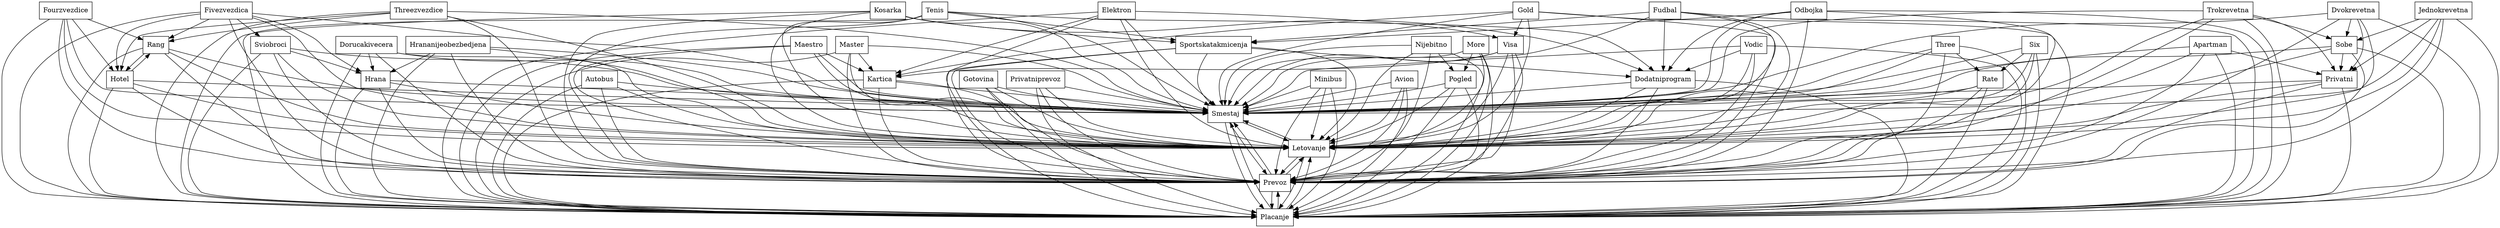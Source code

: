 digraph{
graph [rankdir=TB];
node [shape=box];
edge [arrowhead=normal];
0[label="Rang",]
1[label="Tenis",]
2[label="Smestaj",]
3[label="Elektron",]
4[label="Sviobroci",]
5[label="Autobus",]
6[label="Kosarka",]
7[label="Fudbal",]
8[label="Kartica",]
9[label="Three",]
10[label="Fivezvezdica",]
11[label="Vodic",]
12[label="Apartman",]
13[label="Maestro",]
14[label="Six",]
15[label="Dorucakivecera",]
16[label="Letovanje",]
17[label="Gold",]
18[label="Sobe",]
19[label="Master",]
20[label="Placanje",]
21[label="Hrananijeobezbedjena",]
22[label="Dvokrevetna",]
23[label="Pogled",]
24[label="Rate",]
25[label="Threezvezdice",]
26[label="Minibus",]
27[label="Visa",]
28[label="Dodatniprogram",]
29[label="Gotovina",]
30[label="Privatniprevoz",]
31[label="Nijebitno",]
32[label="Hrana",]
33[label="Hotel",]
34[label="Privatni",]
35[label="Sportskatakmicenja",]
36[label="Avion",]
37[label="Fourzvezdice",]
38[label="Prevoz",]
39[label="Jednokrevetna",]
40[label="Odbojka",]
41[label="More",]
42[label="Trokrevetna",]
0->2[label="",]
0->16[label="",]
0->20[label="",]
0->33[label="",]
0->38[label="",]
1->2[label="",]
1->16[label="",]
1->20[label="",]
1->28[label="",]
1->35[label="",]
1->38[label="",]
2->16[label="",]
2->20[label="",]
2->38[label="",]
3->2[label="",]
3->8[label="",]
3->16[label="",]
3->20[label="",]
3->27[label="",]
3->38[label="",]
4->2[label="",]
4->16[label="",]
4->20[label="",]
4->32[label="",]
4->38[label="",]
5->2[label="",]
5->16[label="",]
5->20[label="",]
5->38[label="",]
6->2[label="",]
6->16[label="",]
6->20[label="",]
6->28[label="",]
6->35[label="",]
6->38[label="",]
7->2[label="",]
7->16[label="",]
7->20[label="",]
7->28[label="",]
7->35[label="",]
7->38[label="",]
8->2[label="",]
8->16[label="",]
8->20[label="",]
8->38[label="",]
9->2[label="",]
9->16[label="",]
9->20[label="",]
9->24[label="",]
9->38[label="",]
10->0[label="",]
10->2[label="",]
10->4[label="",]
10->16[label="",]
10->20[label="",]
10->32[label="",]
10->33[label="",]
10->38[label="",]
11->2[label="",]
11->16[label="",]
11->20[label="",]
11->28[label="",]
11->38[label="",]
12->2[label="",]
12->16[label="",]
12->20[label="",]
12->34[label="",]
12->38[label="",]
13->2[label="",]
13->8[label="",]
13->16[label="",]
13->20[label="",]
13->38[label="",]
14->2[label="",]
14->16[label="",]
14->20[label="",]
14->24[label="",]
14->38[label="",]
15->2[label="",]
15->16[label="",]
15->20[label="",]
15->32[label="",]
15->38[label="",]
16->2[label="",]
16->20[label="",]
16->38[label="",]
17->2[label="",]
17->8[label="",]
17->16[label="",]
17->20[label="",]
17->27[label="",]
17->38[label="",]
18->2[label="",]
18->16[label="",]
18->20[label="",]
18->34[label="",]
18->38[label="",]
19->2[label="",]
19->8[label="",]
19->16[label="",]
19->20[label="",]
19->38[label="",]
20->2[label="",]
20->16[label="",]
20->38[label="",]
21->2[label="",]
21->16[label="",]
21->20[label="",]
21->32[label="",]
21->38[label="",]
22->2[label="",]
22->16[label="",]
22->18[label="",]
22->20[label="",]
22->34[label="",]
22->38[label="",]
23->2[label="",]
23->16[label="",]
23->20[label="",]
23->38[label="",]
24->2[label="",]
24->16[label="",]
24->20[label="",]
24->38[label="",]
25->0[label="",]
25->2[label="",]
25->16[label="",]
25->20[label="",]
25->33[label="",]
25->38[label="",]
26->2[label="",]
26->16[label="",]
26->20[label="",]
26->38[label="",]
27->2[label="",]
27->8[label="",]
27->16[label="",]
27->20[label="",]
27->38[label="",]
28->2[label="",]
28->16[label="",]
28->20[label="",]
28->38[label="",]
29->2[label="",]
29->16[label="",]
29->20[label="",]
29->38[label="",]
30->2[label="",]
30->16[label="",]
30->20[label="",]
30->38[label="",]
31->2[label="",]
31->16[label="",]
31->20[label="",]
31->23[label="",]
31->38[label="",]
32->2[label="",]
32->16[label="",]
32->20[label="",]
32->38[label="",]
33->0[label="",]
33->2[label="",]
33->16[label="",]
33->20[label="",]
33->38[label="",]
34->2[label="",]
34->16[label="",]
34->20[label="",]
34->38[label="",]
35->2[label="",]
35->16[label="",]
35->20[label="",]
35->28[label="",]
35->38[label="",]
36->2[label="",]
36->16[label="",]
36->20[label="",]
36->38[label="",]
37->0[label="",]
37->2[label="",]
37->16[label="",]
37->20[label="",]
37->33[label="",]
37->38[label="",]
38->2[label="",]
38->16[label="",]
38->20[label="",]
39->2[label="",]
39->16[label="",]
39->18[label="",]
39->20[label="",]
39->34[label="",]
39->38[label="",]
40->2[label="",]
40->16[label="",]
40->20[label="",]
40->28[label="",]
40->35[label="",]
40->38[label="",]
41->2[label="",]
41->16[label="",]
41->20[label="",]
41->23[label="",]
41->38[label="",]
42->2[label="",]
42->16[label="",]
42->18[label="",]
42->20[label="",]
42->34[label="",]
42->38[label="",]
}
